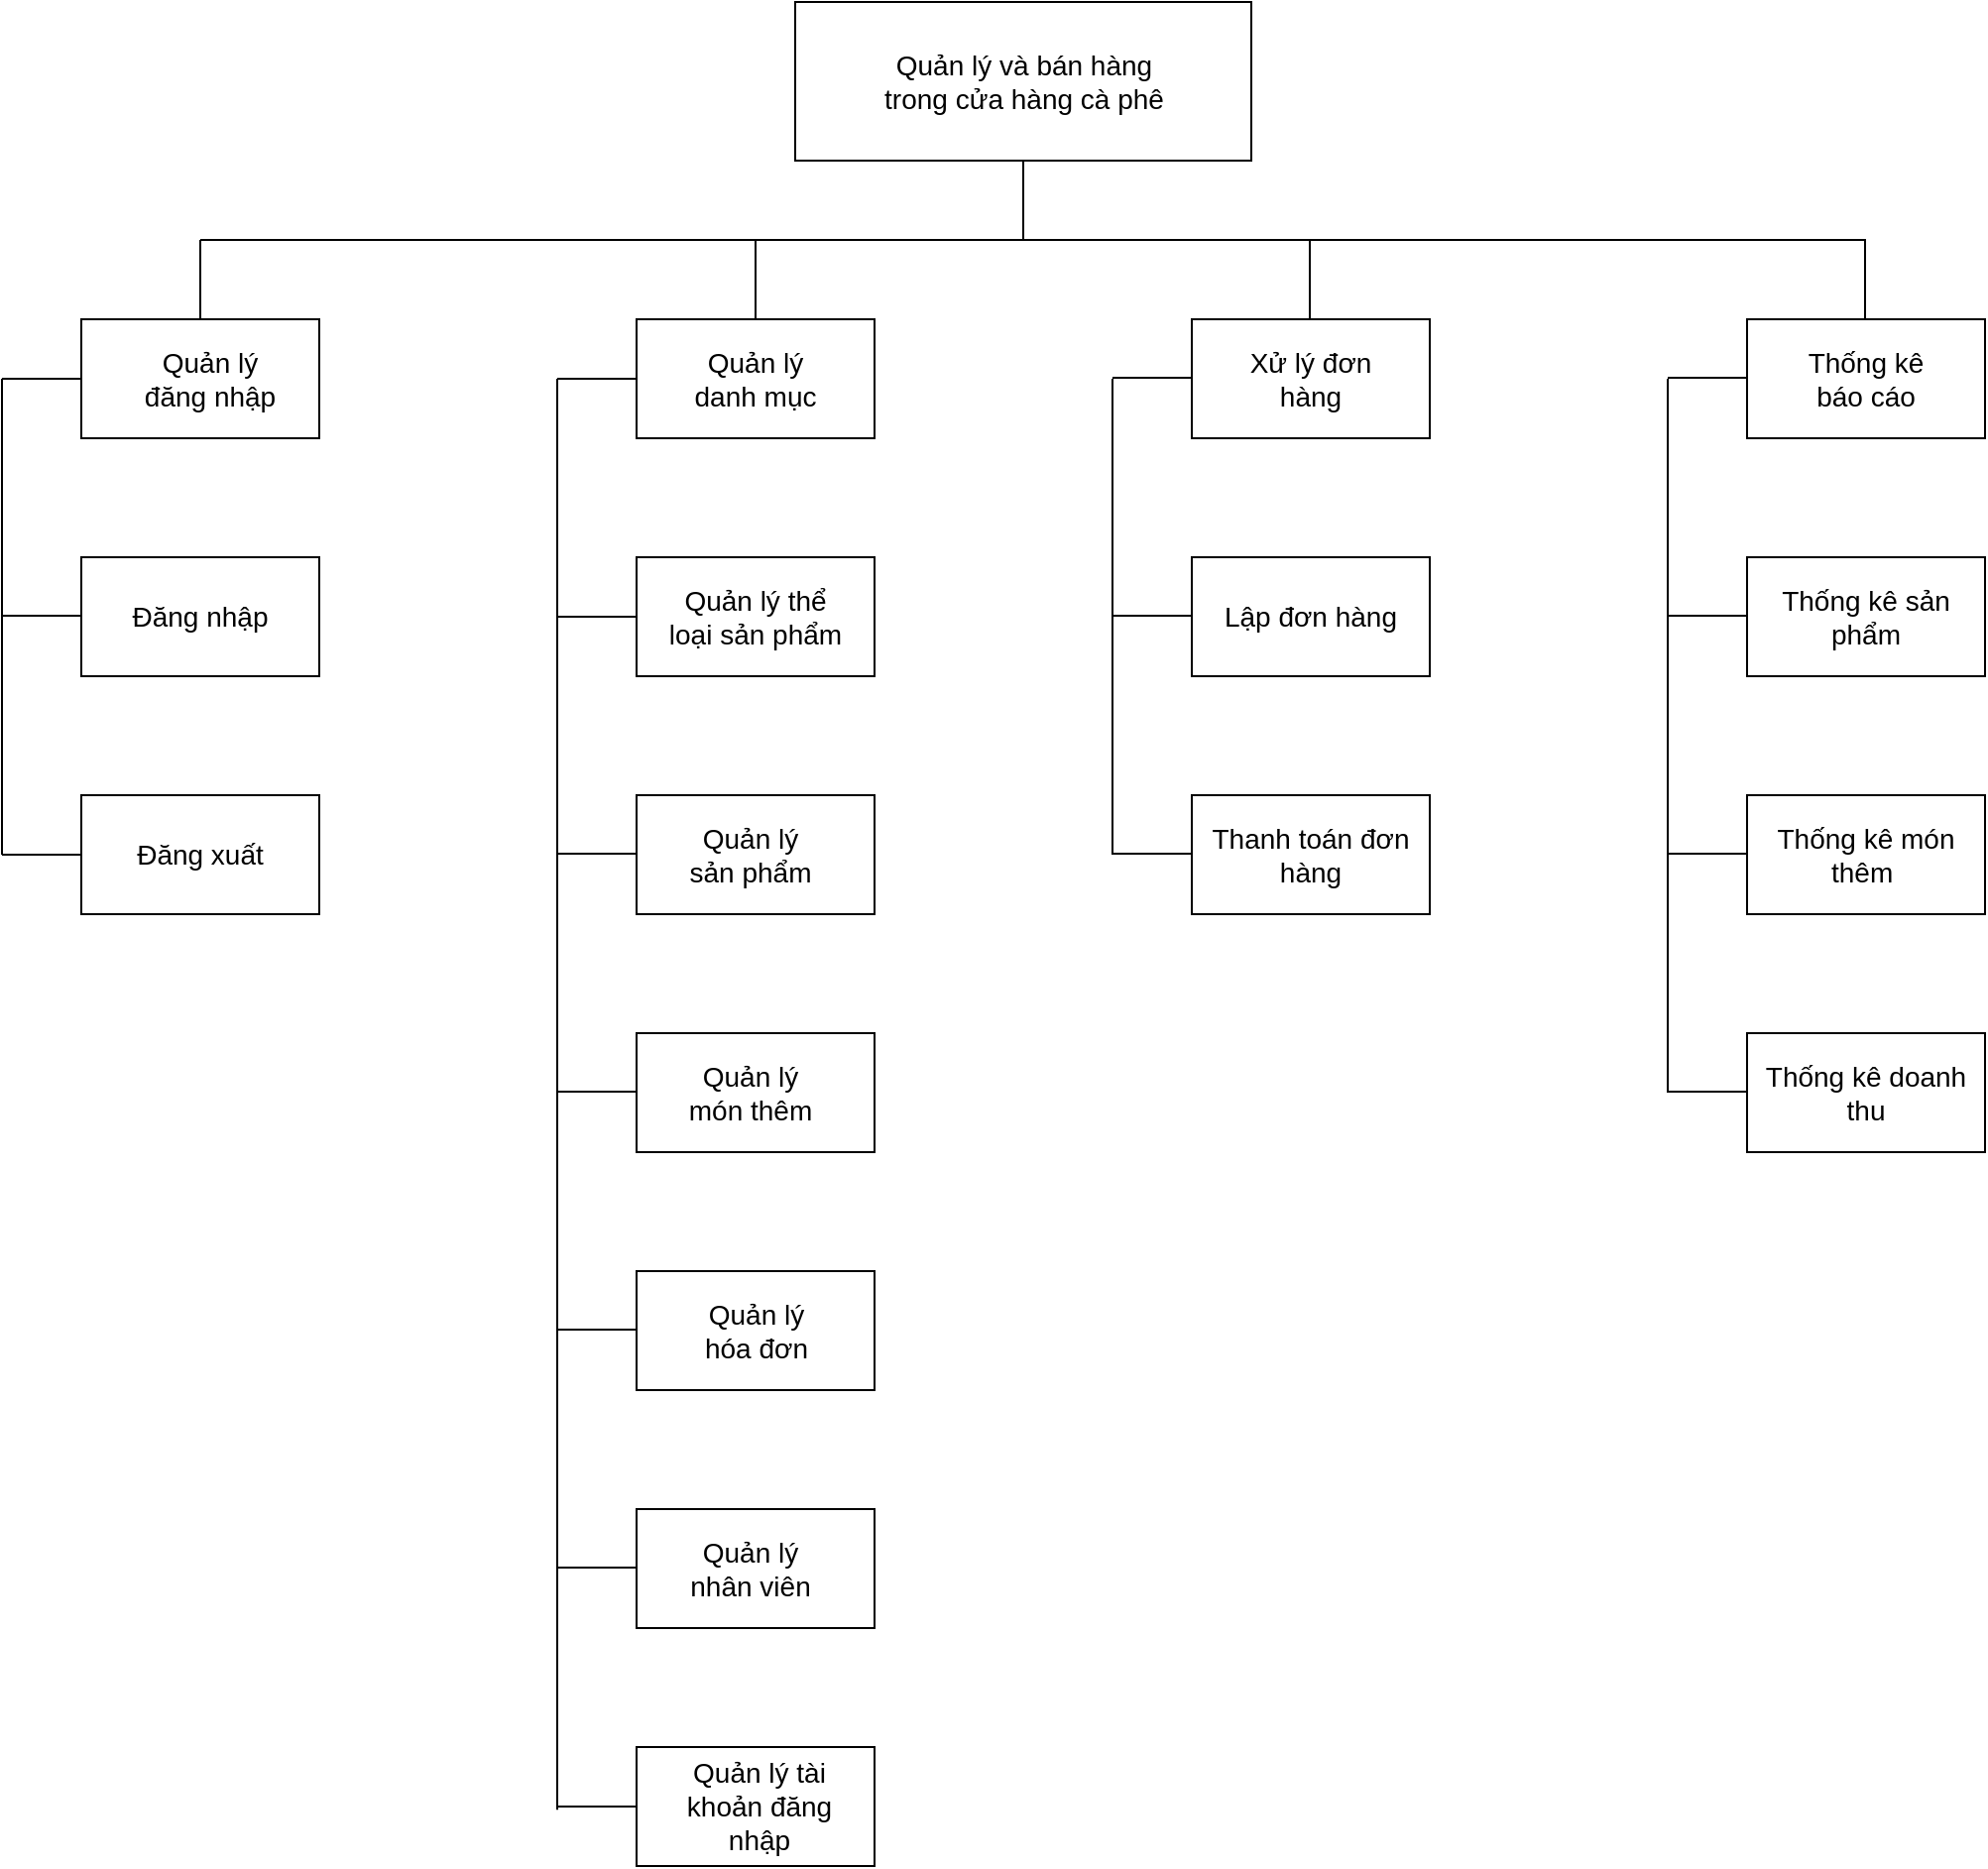 <mxfile version="16.4.11" type="device"><diagram id="zKYnp0xwP6ejzgvBbSOV" name="Page-1"><mxGraphModel dx="2071" dy="754" grid="1" gridSize="10" guides="1" tooltips="1" connect="1" arrows="1" fold="1" page="1" pageScale="1" pageWidth="850" pageHeight="1100" math="0" shadow="0"><root><mxCell id="0"/><mxCell id="1" parent="0"/><mxCell id="4f_PDJ-dbE5yQ_5nMII_-1" value="" style="rounded=0;whiteSpace=wrap;html=1;" parent="1" vertex="1"><mxGeometry x="280" y="40" width="230" height="80" as="geometry"/></mxCell><mxCell id="4f_PDJ-dbE5yQ_5nMII_-2" value="&lt;font style=&quot;font-size: 14px&quot;&gt;Quản lý và bán hàng &lt;br&gt;trong cửa hàng cà phê&lt;/font&gt;" style="text;html=1;strokeColor=none;fillColor=none;align=center;verticalAlign=middle;whiteSpace=wrap;rounded=0;" parent="1" vertex="1"><mxGeometry x="322.5" y="65" width="145" height="30" as="geometry"/></mxCell><mxCell id="4f_PDJ-dbE5yQ_5nMII_-3" value="" style="rounded=0;whiteSpace=wrap;html=1;fontSize=14;" parent="1" vertex="1"><mxGeometry x="200" y="200" width="120" height="60" as="geometry"/></mxCell><mxCell id="4f_PDJ-dbE5yQ_5nMII_-4" value="" style="rounded=0;whiteSpace=wrap;html=1;fontSize=14;" parent="1" vertex="1"><mxGeometry x="-80" y="200" width="120" height="60" as="geometry"/></mxCell><mxCell id="4f_PDJ-dbE5yQ_5nMII_-5" value="" style="rounded=0;whiteSpace=wrap;html=1;fontSize=14;" parent="1" vertex="1"><mxGeometry x="480" y="200" width="120" height="60" as="geometry"/></mxCell><mxCell id="4f_PDJ-dbE5yQ_5nMII_-6" value="" style="rounded=0;whiteSpace=wrap;html=1;fontSize=14;" parent="1" vertex="1"><mxGeometry x="760" y="200" width="120" height="60" as="geometry"/></mxCell><mxCell id="4f_PDJ-dbE5yQ_5nMII_-7" value="" style="endArrow=none;html=1;rounded=0;fontSize=14;entryX=0.5;entryY=1;entryDx=0;entryDy=0;" parent="1" target="4f_PDJ-dbE5yQ_5nMII_-1" edge="1"><mxGeometry width="50" height="50" relative="1" as="geometry"><mxPoint x="395" y="160" as="sourcePoint"/><mxPoint x="450" y="200" as="targetPoint"/></mxGeometry></mxCell><mxCell id="4f_PDJ-dbE5yQ_5nMII_-8" value="" style="endArrow=none;html=1;rounded=0;fontSize=14;" parent="1" edge="1"><mxGeometry width="50" height="50" relative="1" as="geometry"><mxPoint x="-20" y="160" as="sourcePoint"/><mxPoint x="820" y="160" as="targetPoint"/></mxGeometry></mxCell><mxCell id="4f_PDJ-dbE5yQ_5nMII_-11" value="" style="endArrow=none;html=1;rounded=0;fontSize=14;exitX=0.5;exitY=0;exitDx=0;exitDy=0;" parent="1" edge="1"><mxGeometry width="50" height="50" relative="1" as="geometry"><mxPoint x="539.5" y="200" as="sourcePoint"/><mxPoint x="539.5" y="160" as="targetPoint"/></mxGeometry></mxCell><mxCell id="4f_PDJ-dbE5yQ_5nMII_-12" value="" style="endArrow=none;html=1;rounded=0;fontSize=14;exitX=0.5;exitY=0;exitDx=0;exitDy=0;" parent="1" edge="1"><mxGeometry width="50" height="50" relative="1" as="geometry"><mxPoint x="819.5" y="200" as="sourcePoint"/><mxPoint x="819.5" y="160" as="targetPoint"/></mxGeometry></mxCell><mxCell id="4f_PDJ-dbE5yQ_5nMII_-13" value="Quản lý danh mục" style="text;html=1;strokeColor=none;fillColor=none;align=center;verticalAlign=middle;whiteSpace=wrap;rounded=0;fontSize=14;" parent="1" vertex="1"><mxGeometry x="220" y="215" width="80" height="30" as="geometry"/></mxCell><mxCell id="4f_PDJ-dbE5yQ_5nMII_-14" value="Quản lý đăng nhập" style="text;html=1;strokeColor=none;fillColor=none;align=center;verticalAlign=middle;whiteSpace=wrap;rounded=0;fontSize=14;" parent="1" vertex="1"><mxGeometry x="-50" y="215" width="70" height="30" as="geometry"/></mxCell><mxCell id="4f_PDJ-dbE5yQ_5nMII_-15" value="Thống kê báo cáo" style="text;html=1;strokeColor=none;fillColor=none;align=center;verticalAlign=middle;whiteSpace=wrap;rounded=0;fontSize=14;" parent="1" vertex="1"><mxGeometry x="780" y="215" width="80" height="30" as="geometry"/></mxCell><mxCell id="4f_PDJ-dbE5yQ_5nMII_-16" value="Xử lý đơn hàng" style="text;html=1;strokeColor=none;fillColor=none;align=center;verticalAlign=middle;whiteSpace=wrap;rounded=0;fontSize=14;" parent="1" vertex="1"><mxGeometry x="500" y="215" width="80" height="30" as="geometry"/></mxCell><mxCell id="4f_PDJ-dbE5yQ_5nMII_-17" value="" style="rounded=0;whiteSpace=wrap;html=1;fontSize=14;" parent="1" vertex="1"><mxGeometry x="-80" y="320" width="120" height="60" as="geometry"/></mxCell><mxCell id="4f_PDJ-dbE5yQ_5nMII_-18" value="" style="rounded=0;whiteSpace=wrap;html=1;fontSize=14;" parent="1" vertex="1"><mxGeometry x="-80" y="440" width="120" height="60" as="geometry"/></mxCell><mxCell id="4f_PDJ-dbE5yQ_5nMII_-19" value="Đăng nhập&lt;span style=&quot;color: rgba(0 , 0 , 0 , 0) ; font-family: monospace ; font-size: 0px&quot;&gt;%3CmxGraphModel%3E%3Croot%3E%3CmxCell%20id%3D%220%22%2F%3E%3CmxCell%20id%3D%221%22%20parent%3D%220%22%2F%3E%3CmxCell%20id%3D%222%22%20value%3D%22Th%E1%BB%91ng%20k%C3%AA%20b%C3%A1o%20c%C3%A1o%22%20style%3D%22text%3Bhtml%3D1%3BstrokeColor%3Dnone%3BfillColor%3Dnone%3Balign%3Dcenter%3BverticalAlign%3Dmiddle%3BwhiteSpace%3Dwrap%3Brounded%3D0%3BfontSize%3D14%3B%22%20vertex%3D%221%22%20parent%3D%221%22%3E%3CmxGeometry%20x%3D%22780%22%20y%3D%22215%22%20width%3D%2280%22%20height%3D%2230%22%20as%3D%22geometry%22%2F%3E%3C%2FmxCell%3E%3C%2Froot%3E%3C%2FmxGraphModel%3E&lt;/span&gt;" style="text;html=1;strokeColor=none;fillColor=none;align=center;verticalAlign=middle;whiteSpace=wrap;rounded=0;fontSize=14;" parent="1" vertex="1"><mxGeometry x="-60" y="335" width="80" height="30" as="geometry"/></mxCell><mxCell id="4f_PDJ-dbE5yQ_5nMII_-20" value="Đăng xuất" style="text;html=1;strokeColor=none;fillColor=none;align=center;verticalAlign=middle;whiteSpace=wrap;rounded=0;fontSize=14;" parent="1" vertex="1"><mxGeometry x="-60" y="455" width="80" height="30" as="geometry"/></mxCell><mxCell id="4f_PDJ-dbE5yQ_5nMII_-21" value="" style="rounded=0;whiteSpace=wrap;html=1;fontSize=14;" parent="1" vertex="1"><mxGeometry x="200" y="320" width="120" height="60" as="geometry"/></mxCell><mxCell id="4f_PDJ-dbE5yQ_5nMII_-22" value="" style="rounded=0;whiteSpace=wrap;html=1;fontSize=14;" parent="1" vertex="1"><mxGeometry x="200" y="440" width="120" height="60" as="geometry"/></mxCell><mxCell id="4f_PDJ-dbE5yQ_5nMII_-23" value="" style="rounded=0;whiteSpace=wrap;html=1;fontSize=14;" parent="1" vertex="1"><mxGeometry x="200" y="560" width="120" height="60" as="geometry"/></mxCell><mxCell id="4f_PDJ-dbE5yQ_5nMII_-24" value="" style="rounded=0;whiteSpace=wrap;html=1;fontSize=14;" parent="1" vertex="1"><mxGeometry x="200" y="680" width="120" height="60" as="geometry"/></mxCell><mxCell id="4f_PDJ-dbE5yQ_5nMII_-25" value="" style="rounded=0;whiteSpace=wrap;html=1;fontSize=14;" parent="1" vertex="1"><mxGeometry x="200" y="800" width="120" height="60" as="geometry"/></mxCell><mxCell id="4f_PDJ-dbE5yQ_5nMII_-26" value="" style="rounded=0;whiteSpace=wrap;html=1;fontSize=14;" parent="1" vertex="1"><mxGeometry x="200" y="920" width="120" height="60" as="geometry"/></mxCell><mxCell id="4f_PDJ-dbE5yQ_5nMII_-27" value="Quản lý thể loại sản phẩm" style="text;html=1;strokeColor=none;fillColor=none;align=center;verticalAlign=middle;whiteSpace=wrap;rounded=0;fontSize=14;" parent="1" vertex="1"><mxGeometry x="215" y="335" width="90" height="30" as="geometry"/></mxCell><mxCell id="4f_PDJ-dbE5yQ_5nMII_-28" value="Quản lý sản phẩm" style="text;html=1;strokeColor=none;fillColor=none;align=center;verticalAlign=middle;whiteSpace=wrap;rounded=0;fontSize=14;" parent="1" vertex="1"><mxGeometry x="220" y="455" width="75" height="30" as="geometry"/></mxCell><mxCell id="4f_PDJ-dbE5yQ_5nMII_-29" value="Quản lý món thêm" style="text;html=1;strokeColor=none;fillColor=none;align=center;verticalAlign=middle;whiteSpace=wrap;rounded=0;fontSize=14;" parent="1" vertex="1"><mxGeometry x="220" y="575" width="75" height="30" as="geometry"/></mxCell><mxCell id="4f_PDJ-dbE5yQ_5nMII_-30" value="Quản lý hóa đơn" style="text;html=1;strokeColor=none;fillColor=none;align=center;verticalAlign=middle;whiteSpace=wrap;rounded=0;fontSize=14;" parent="1" vertex="1"><mxGeometry x="222.5" y="695" width="75" height="30" as="geometry"/></mxCell><mxCell id="4f_PDJ-dbE5yQ_5nMII_-31" value="Quản lý nhân viên" style="text;html=1;strokeColor=none;fillColor=none;align=center;verticalAlign=middle;whiteSpace=wrap;rounded=0;fontSize=14;" parent="1" vertex="1"><mxGeometry x="220" y="815" width="75" height="30" as="geometry"/></mxCell><mxCell id="4f_PDJ-dbE5yQ_5nMII_-32" value="Quản lý tài khoản đăng nhập" style="text;html=1;strokeColor=none;fillColor=none;align=center;verticalAlign=middle;whiteSpace=wrap;rounded=0;fontSize=14;" parent="1" vertex="1"><mxGeometry x="217.5" y="935" width="87.5" height="30" as="geometry"/></mxCell><mxCell id="4f_PDJ-dbE5yQ_5nMII_-33" value="Lập đơn hàng" style="rounded=0;whiteSpace=wrap;html=1;fontSize=14;" parent="1" vertex="1"><mxGeometry x="480" y="320" width="120" height="60" as="geometry"/></mxCell><mxCell id="4f_PDJ-dbE5yQ_5nMII_-34" value="" style="rounded=0;whiteSpace=wrap;html=1;fontSize=14;" parent="1" vertex="1"><mxGeometry x="760" y="320" width="120" height="60" as="geometry"/></mxCell><mxCell id="4f_PDJ-dbE5yQ_5nMII_-35" value="Thống kê sản phẩm" style="text;html=1;strokeColor=none;fillColor=none;align=center;verticalAlign=middle;whiteSpace=wrap;rounded=0;fontSize=14;" parent="1" vertex="1"><mxGeometry x="765" y="335" width="110" height="30" as="geometry"/></mxCell><mxCell id="4f_PDJ-dbE5yQ_5nMII_-36" value="Thống kê món thêm&amp;nbsp;" style="rounded=0;whiteSpace=wrap;html=1;fontSize=14;" parent="1" vertex="1"><mxGeometry x="760" y="440" width="120" height="60" as="geometry"/></mxCell><mxCell id="4f_PDJ-dbE5yQ_5nMII_-37" value="Thống kê doanh thu" style="rounded=0;whiteSpace=wrap;html=1;fontSize=14;" parent="1" vertex="1"><mxGeometry x="760" y="560" width="120" height="60" as="geometry"/></mxCell><mxCell id="4f_PDJ-dbE5yQ_5nMII_-38" value="" style="endArrow=none;html=1;rounded=0;fontSize=14;entryX=0;entryY=0.5;entryDx=0;entryDy=0;" parent="1" target="4f_PDJ-dbE5yQ_5nMII_-3" edge="1"><mxGeometry width="50" height="50" relative="1" as="geometry"><mxPoint x="160" y="230" as="sourcePoint"/><mxPoint x="630" y="420" as="targetPoint"/></mxGeometry></mxCell><mxCell id="4f_PDJ-dbE5yQ_5nMII_-39" value="" style="endArrow=none;html=1;rounded=0;fontSize=14;" parent="1" edge="1"><mxGeometry width="50" height="50" relative="1" as="geometry"><mxPoint x="160" y="951.6" as="sourcePoint"/><mxPoint x="160" y="230" as="targetPoint"/></mxGeometry></mxCell><mxCell id="4f_PDJ-dbE5yQ_5nMII_-40" value="" style="endArrow=none;html=1;rounded=0;fontSize=14;entryX=0;entryY=0.5;entryDx=0;entryDy=0;" parent="1" target="4f_PDJ-dbE5yQ_5nMII_-26" edge="1"><mxGeometry width="50" height="50" relative="1" as="geometry"><mxPoint x="160" y="950" as="sourcePoint"/><mxPoint x="630" y="700" as="targetPoint"/></mxGeometry></mxCell><mxCell id="4f_PDJ-dbE5yQ_5nMII_-41" value="" style="endArrow=none;html=1;rounded=0;fontSize=14;entryX=0;entryY=0.5;entryDx=0;entryDy=0;" parent="1" target="4f_PDJ-dbE5yQ_5nMII_-21" edge="1"><mxGeometry width="50" height="50" relative="1" as="geometry"><mxPoint x="160" y="350" as="sourcePoint"/><mxPoint x="630" y="400" as="targetPoint"/></mxGeometry></mxCell><mxCell id="4f_PDJ-dbE5yQ_5nMII_-42" value="" style="endArrow=none;html=1;rounded=0;fontSize=14;entryX=0;entryY=0.5;entryDx=0;entryDy=0;" parent="1" edge="1"><mxGeometry width="50" height="50" relative="1" as="geometry"><mxPoint x="160" y="469.5" as="sourcePoint"/><mxPoint x="200" y="469.5" as="targetPoint"/></mxGeometry></mxCell><mxCell id="4f_PDJ-dbE5yQ_5nMII_-43" value="" style="endArrow=none;html=1;rounded=0;fontSize=14;entryX=0;entryY=0.5;entryDx=0;entryDy=0;" parent="1" edge="1"><mxGeometry width="50" height="50" relative="1" as="geometry"><mxPoint x="160" y="589.5" as="sourcePoint"/><mxPoint x="200" y="589.5" as="targetPoint"/></mxGeometry></mxCell><mxCell id="4f_PDJ-dbE5yQ_5nMII_-44" value="" style="endArrow=none;html=1;rounded=0;fontSize=14;entryX=0;entryY=0.5;entryDx=0;entryDy=0;" parent="1" edge="1"><mxGeometry width="50" height="50" relative="1" as="geometry"><mxPoint x="160" y="709.5" as="sourcePoint"/><mxPoint x="200" y="709.5" as="targetPoint"/></mxGeometry></mxCell><mxCell id="4f_PDJ-dbE5yQ_5nMII_-45" value="" style="endArrow=none;html=1;rounded=0;fontSize=14;entryX=0;entryY=0.5;entryDx=0;entryDy=0;" parent="1" edge="1"><mxGeometry width="50" height="50" relative="1" as="geometry"><mxPoint x="160" y="829.5" as="sourcePoint"/><mxPoint x="200" y="829.5" as="targetPoint"/></mxGeometry></mxCell><mxCell id="4f_PDJ-dbE5yQ_5nMII_-46" value="" style="endArrow=none;html=1;rounded=0;fontSize=14;entryX=0;entryY=0.5;entryDx=0;entryDy=0;" parent="1" target="4f_PDJ-dbE5yQ_5nMII_-4" edge="1"><mxGeometry width="50" height="50" relative="1" as="geometry"><mxPoint x="-120" y="230" as="sourcePoint"/><mxPoint x="70" y="300" as="targetPoint"/></mxGeometry></mxCell><mxCell id="4f_PDJ-dbE5yQ_5nMII_-47" value="" style="endArrow=none;html=1;rounded=0;fontSize=14;" parent="1" edge="1"><mxGeometry width="50" height="50" relative="1" as="geometry"><mxPoint x="-120" y="470" as="sourcePoint"/><mxPoint x="-120" y="230" as="targetPoint"/></mxGeometry></mxCell><mxCell id="4f_PDJ-dbE5yQ_5nMII_-48" value="" style="endArrow=none;html=1;rounded=0;fontSize=14;entryX=0;entryY=0.5;entryDx=0;entryDy=0;" parent="1" target="4f_PDJ-dbE5yQ_5nMII_-18" edge="1"><mxGeometry width="50" height="50" relative="1" as="geometry"><mxPoint x="-120" y="470" as="sourcePoint"/><mxPoint x="70" y="300" as="targetPoint"/></mxGeometry></mxCell><mxCell id="4f_PDJ-dbE5yQ_5nMII_-49" value="" style="endArrow=none;html=1;rounded=0;fontSize=14;entryX=0;entryY=0.5;entryDx=0;entryDy=0;" parent="1" edge="1"><mxGeometry width="50" height="50" relative="1" as="geometry"><mxPoint x="-120" y="349.5" as="sourcePoint"/><mxPoint x="-80" y="349.5" as="targetPoint"/></mxGeometry></mxCell><mxCell id="4f_PDJ-dbE5yQ_5nMII_-51" value="" style="endArrow=none;html=1;rounded=0;fontSize=14;entryX=0;entryY=0.5;entryDx=0;entryDy=0;" parent="1" edge="1"><mxGeometry width="50" height="50" relative="1" as="geometry"><mxPoint x="440" y="229.5" as="sourcePoint"/><mxPoint x="480" y="229.5" as="targetPoint"/></mxGeometry></mxCell><mxCell id="4f_PDJ-dbE5yQ_5nMII_-52" value="" style="endArrow=none;html=1;rounded=0;fontSize=14;" parent="1" edge="1"><mxGeometry width="50" height="50" relative="1" as="geometry"><mxPoint x="440" y="470" as="sourcePoint"/><mxPoint x="440" y="230" as="targetPoint"/></mxGeometry></mxCell><mxCell id="4f_PDJ-dbE5yQ_5nMII_-53" value="" style="endArrow=none;html=1;rounded=0;fontSize=14;entryX=0;entryY=0.5;entryDx=0;entryDy=0;" parent="1" edge="1"><mxGeometry width="50" height="50" relative="1" as="geometry"><mxPoint x="440" y="349.5" as="sourcePoint"/><mxPoint x="480" y="349.5" as="targetPoint"/></mxGeometry></mxCell><mxCell id="4f_PDJ-dbE5yQ_5nMII_-54" value="" style="endArrow=none;html=1;rounded=0;fontSize=14;entryX=0;entryY=0.5;entryDx=0;entryDy=0;" parent="1" edge="1"><mxGeometry width="50" height="50" relative="1" as="geometry"><mxPoint x="440" y="469.5" as="sourcePoint"/><mxPoint x="480" y="469.5" as="targetPoint"/></mxGeometry></mxCell><mxCell id="4f_PDJ-dbE5yQ_5nMII_-56" value="" style="endArrow=none;html=1;rounded=0;fontSize=14;entryX=0;entryY=0.5;entryDx=0;entryDy=0;" parent="1" edge="1"><mxGeometry width="50" height="50" relative="1" as="geometry"><mxPoint x="720" y="229.5" as="sourcePoint"/><mxPoint x="760" y="229.5" as="targetPoint"/></mxGeometry></mxCell><mxCell id="4f_PDJ-dbE5yQ_5nMII_-57" value="" style="endArrow=none;html=1;rounded=0;fontSize=14;" parent="1" edge="1"><mxGeometry width="50" height="50" relative="1" as="geometry"><mxPoint x="720" y="590" as="sourcePoint"/><mxPoint x="720" y="230" as="targetPoint"/></mxGeometry></mxCell><mxCell id="4f_PDJ-dbE5yQ_5nMII_-58" value="" style="endArrow=none;html=1;rounded=0;fontSize=14;entryX=0;entryY=0.5;entryDx=0;entryDy=0;" parent="1" edge="1"><mxGeometry width="50" height="50" relative="1" as="geometry"><mxPoint x="720" y="349.5" as="sourcePoint"/><mxPoint x="760" y="349.5" as="targetPoint"/></mxGeometry></mxCell><mxCell id="4f_PDJ-dbE5yQ_5nMII_-59" value="" style="endArrow=none;html=1;rounded=0;fontSize=14;entryX=0;entryY=0.5;entryDx=0;entryDy=0;" parent="1" edge="1"><mxGeometry width="50" height="50" relative="1" as="geometry"><mxPoint x="720" y="469.5" as="sourcePoint"/><mxPoint x="760" y="469.5" as="targetPoint"/></mxGeometry></mxCell><mxCell id="4f_PDJ-dbE5yQ_5nMII_-60" value="" style="endArrow=none;html=1;rounded=0;fontSize=14;entryX=0;entryY=0.5;entryDx=0;entryDy=0;" parent="1" edge="1"><mxGeometry width="50" height="50" relative="1" as="geometry"><mxPoint x="720" y="589.5" as="sourcePoint"/><mxPoint x="760" y="589.5" as="targetPoint"/></mxGeometry></mxCell><mxCell id="4f_PDJ-dbE5yQ_5nMII_-65" value="Thanh toán đơn hàng" style="rounded=0;whiteSpace=wrap;html=1;fontSize=14;" parent="1" vertex="1"><mxGeometry x="480" y="440" width="120" height="60" as="geometry"/></mxCell><mxCell id="4f_PDJ-dbE5yQ_5nMII_-66" value="" style="endArrow=none;html=1;rounded=0;" parent="1" edge="1"><mxGeometry width="50" height="50" relative="1" as="geometry"><mxPoint x="-20" y="200" as="sourcePoint"/><mxPoint x="-20" y="160" as="targetPoint"/></mxGeometry></mxCell><mxCell id="4f_PDJ-dbE5yQ_5nMII_-67" value="" style="endArrow=none;html=1;rounded=0;exitX=0.5;exitY=0;exitDx=0;exitDy=0;" parent="1" source="4f_PDJ-dbE5yQ_5nMII_-3" edge="1"><mxGeometry width="50" height="50" relative="1" as="geometry"><mxPoint x="440" y="340" as="sourcePoint"/><mxPoint x="260" y="160" as="targetPoint"/></mxGeometry></mxCell></root></mxGraphModel></diagram></mxfile>